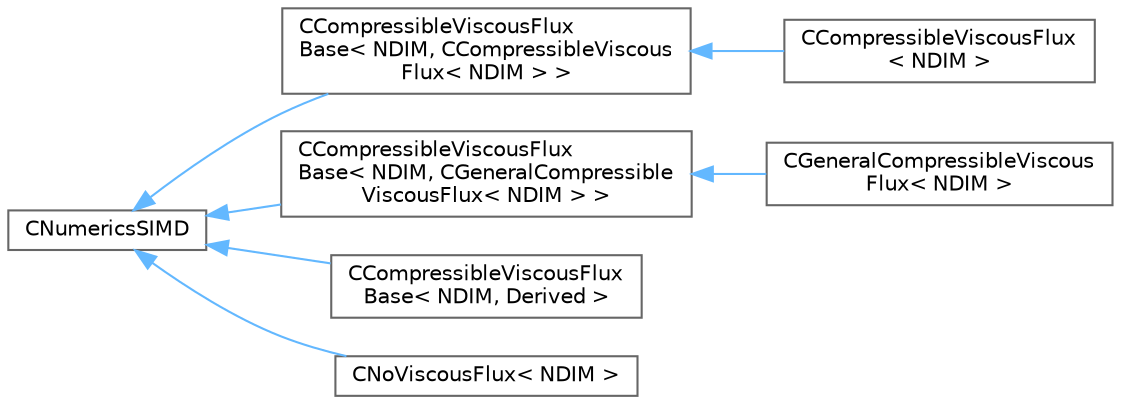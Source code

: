 digraph "Graphical Class Hierarchy"
{
 // LATEX_PDF_SIZE
  bgcolor="transparent";
  edge [fontname=Helvetica,fontsize=10,labelfontname=Helvetica,labelfontsize=10];
  node [fontname=Helvetica,fontsize=10,shape=box,height=0.2,width=0.4];
  rankdir="LR";
  Node0 [id="Node000000",label="CNumericsSIMD",height=0.2,width=0.4,color="grey40", fillcolor="white", style="filled",URL="$classCNumericsSIMD.html",tooltip="Base class to define the interface."];
  Node0 -> Node1 [id="edge219_Node000000_Node000001",dir="back",color="steelblue1",style="solid",tooltip=" "];
  Node1 [id="Node000001",label="CCompressibleViscousFlux\lBase\< NDIM, CCompressibleViscous\lFlux\< NDIM \> \>",height=0.2,width=0.4,color="grey40", fillcolor="white", style="filled",URL="$classCCompressibleViscousFluxBase.html",tooltip=" "];
  Node1 -> Node2 [id="edge220_Node000001_Node000002",dir="back",color="steelblue1",style="solid",tooltip=" "];
  Node2 [id="Node000002",label="CCompressibleViscousFlux\l\< NDIM \>",height=0.2,width=0.4,color="grey40", fillcolor="white", style="filled",URL="$classCCompressibleViscousFlux.html",tooltip="Decorator class to add viscous fluxes (compressible flow, ideal gas)."];
  Node0 -> Node3 [id="edge221_Node000000_Node000003",dir="back",color="steelblue1",style="solid",tooltip=" "];
  Node3 [id="Node000003",label="CCompressibleViscousFlux\lBase\< NDIM, CGeneralCompressible\lViscousFlux\< NDIM \> \>",height=0.2,width=0.4,color="grey40", fillcolor="white", style="filled",URL="$classCCompressibleViscousFluxBase.html",tooltip=" "];
  Node3 -> Node4 [id="edge222_Node000003_Node000004",dir="back",color="steelblue1",style="solid",tooltip=" "];
  Node4 [id="Node000004",label="CGeneralCompressibleViscous\lFlux\< NDIM \>",height=0.2,width=0.4,color="grey40", fillcolor="white", style="filled",URL="$classCGeneralCompressibleViscousFlux.html",tooltip="Decorator class to add viscous fluxes (compressible flow, real gas)."];
  Node0 -> Node5 [id="edge223_Node000000_Node000005",dir="back",color="steelblue1",style="solid",tooltip=" "];
  Node5 [id="Node000005",label="CCompressibleViscousFlux\lBase\< NDIM, Derived \>",height=0.2,width=0.4,color="grey40", fillcolor="white", style="filled",URL="$classCCompressibleViscousFluxBase.html",tooltip="Decorator class to add viscous fluxes (compressible flow)."];
  Node0 -> Node6 [id="edge224_Node000000_Node000006",dir="back",color="steelblue1",style="solid",tooltip=" "];
  Node6 [id="Node000006",label="CNoViscousFlux\< NDIM \>",height=0.2,width=0.4,color="grey40", fillcolor="white", style="filled",URL="$classCNoViscousFlux.html",tooltip="Numerics classes that accept a compile-time decorator should use this class template as a \"do-nothing..."];
}
